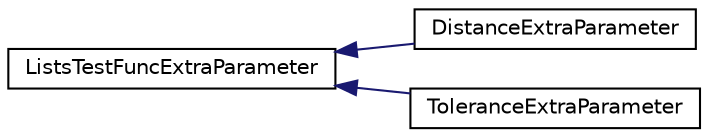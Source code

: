 digraph "Graphical Class Hierarchy"
{
  edge [fontname="Helvetica",fontsize="10",labelfontname="Helvetica",labelfontsize="10"];
  node [fontname="Helvetica",fontsize="10",shape=record];
  rankdir="LR";
  Node1 [label="ListsTestFuncExtraParameter",height=0.2,width=0.4,color="black", fillcolor="white", style="filled",URL="$d4/dee/struct_lists_test_func_extra_parameter.html"];
  Node1 -> Node2 [dir="back",color="midnightblue",fontsize="10",style="solid",fontname="Helvetica"];
  Node2 [label="DistanceExtraParameter",height=0.2,width=0.4,color="black", fillcolor="white", style="filled",URL="$d2/da2/struct_distance_extra_parameter.html"];
  Node1 -> Node3 [dir="back",color="midnightblue",fontsize="10",style="solid",fontname="Helvetica"];
  Node3 [label="ToleranceExtraParameter",height=0.2,width=0.4,color="black", fillcolor="white", style="filled",URL="$d3/d2b/struct_tolerance_extra_parameter.html"];
}

